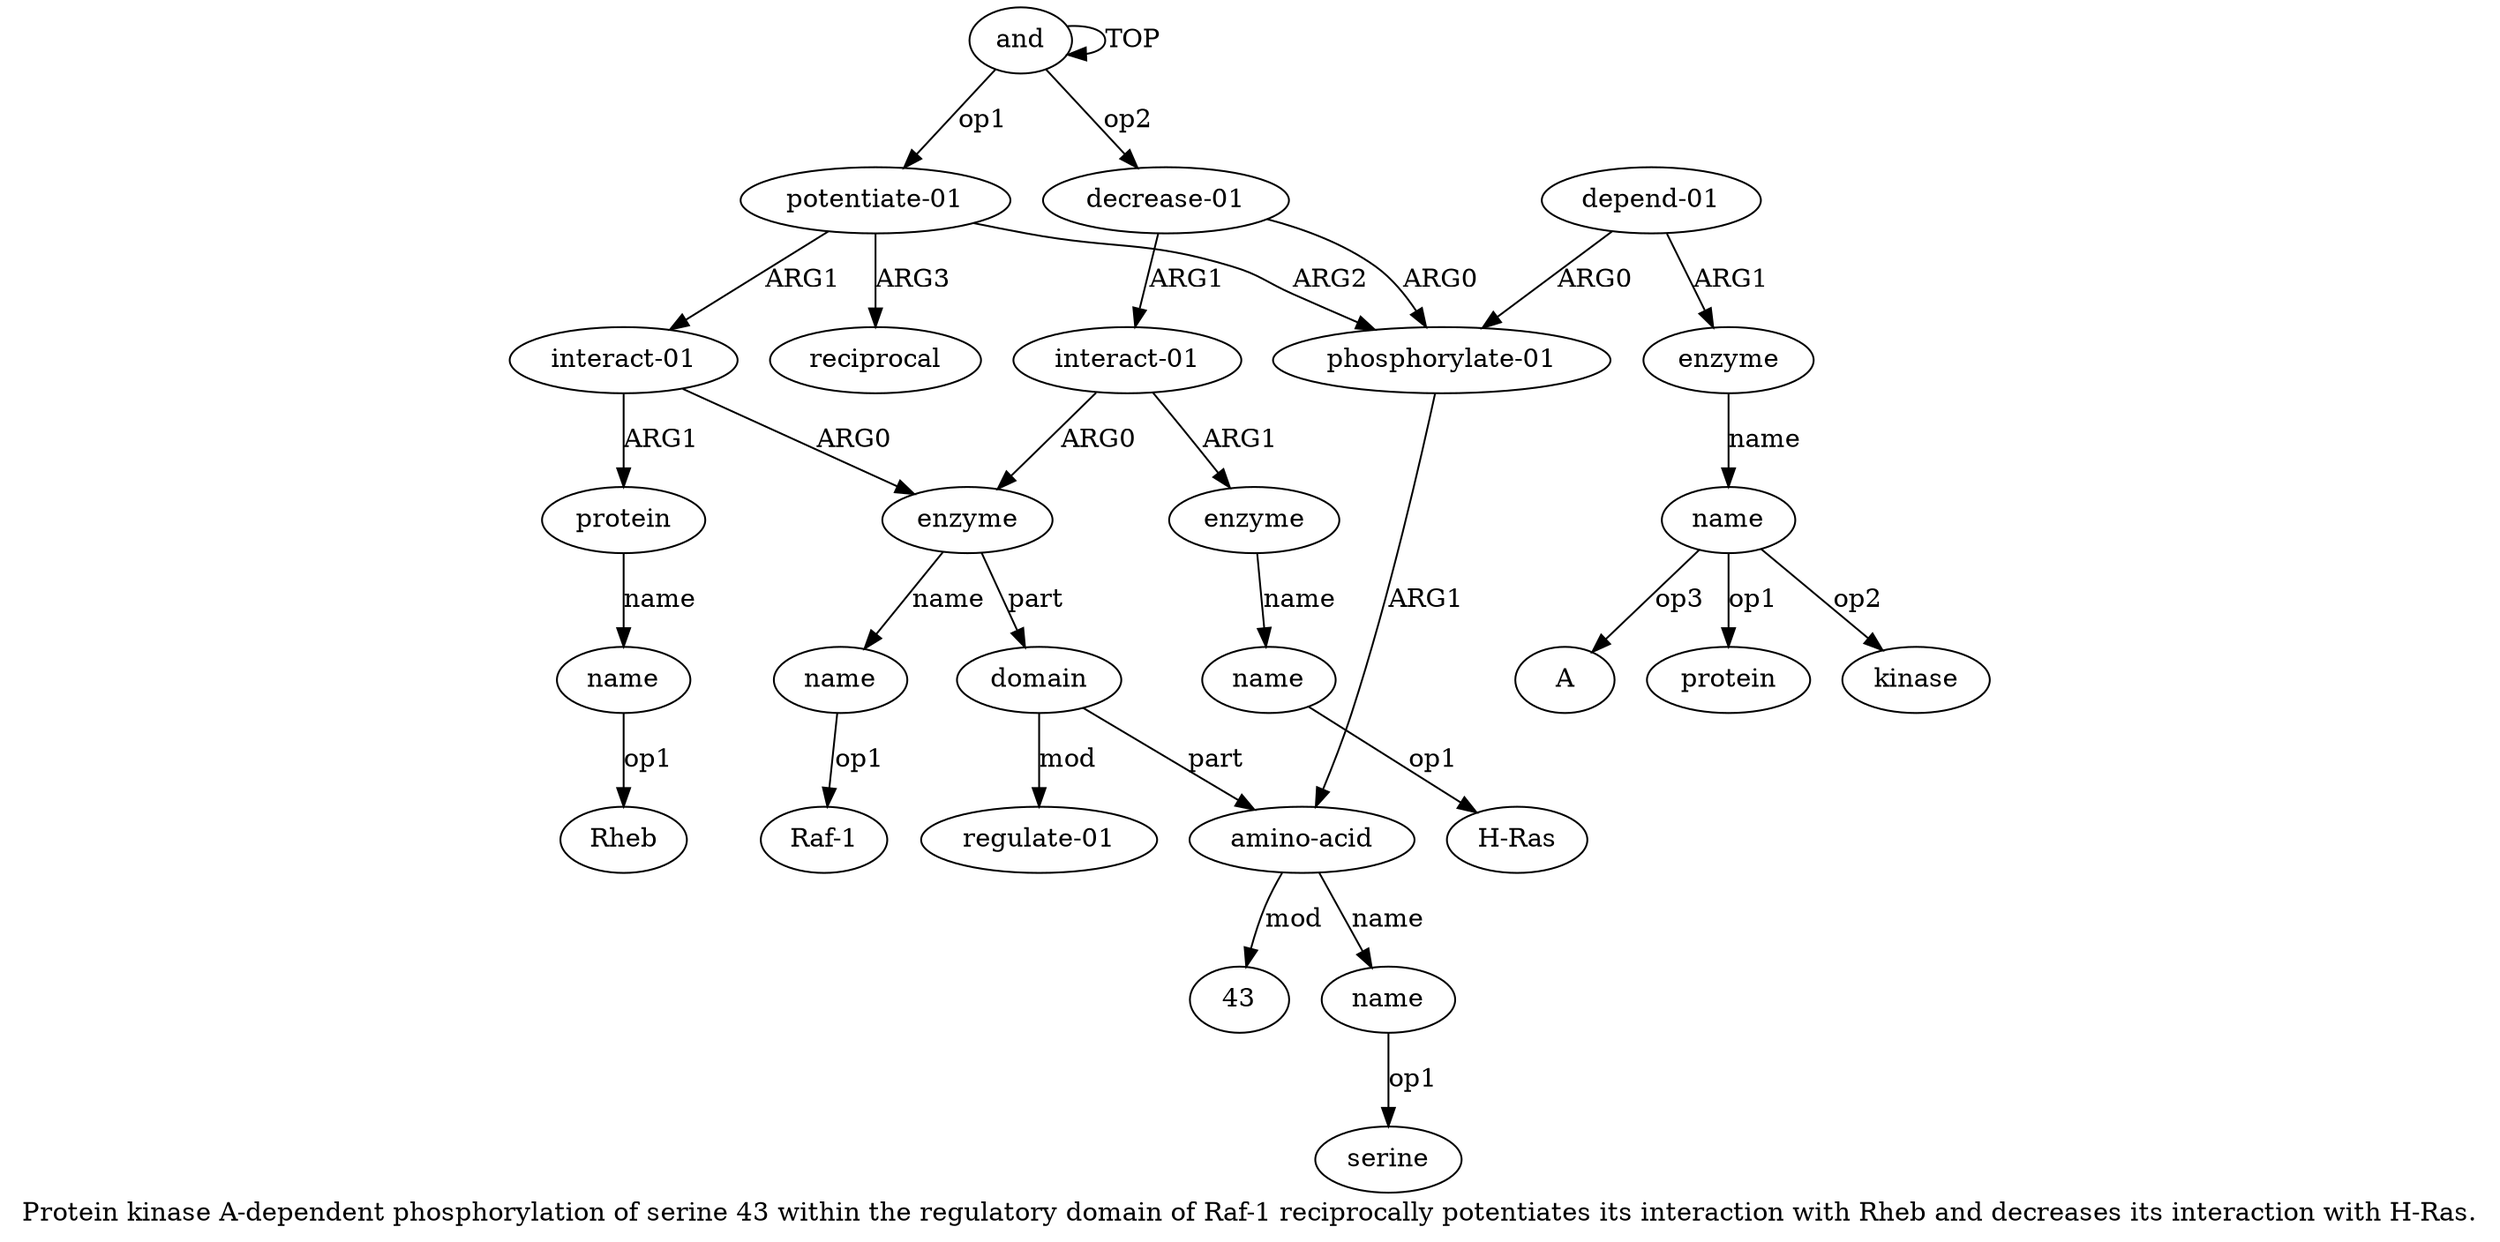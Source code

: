 digraph  {
	graph [label="Protein kinase A-dependent phosphorylation of serine 43 within the regulatory domain of Raf-1 reciprocally potentiates its interaction \
with Rheb and decreases its interaction with H-Ras."];
	node [label="\N"];
	"a4 Rheb"	 [color=black,
		gold_ind=-1,
		gold_label=Rheb,
		label=Rheb,
		test_ind=-1,
		test_label=Rheb];
	"a7 serine"	 [color=black,
		gold_ind=-1,
		gold_label=serine,
		label=serine,
		test_ind=-1,
		test_label=serine];
	"a11 Raf-1"	 [color=black,
		gold_ind=-1,
		gold_label="Raf-1",
		label="Raf-1",
		test_ind=-1,
		test_label="Raf-1"];
	"a19 H-Ras"	 [color=black,
		gold_ind=-1,
		gold_label="H-Ras",
		label="H-Ras",
		test_ind=-1,
		test_label="H-Ras"];
	a15	 [color=black,
		gold_ind=15,
		gold_label=reciprocal,
		label=reciprocal,
		test_ind=15,
		test_label=reciprocal];
	a14	 [color=black,
		gold_ind=14,
		gold_label=name,
		label=name,
		test_ind=14,
		test_label=name];
	"a14 protein"	 [color=black,
		gold_ind=-1,
		gold_label=protein,
		label=protein,
		test_ind=-1,
		test_label=protein];
	a14 -> "a14 protein" [key=0,
	color=black,
	gold_label=op1,
	label=op1,
	test_label=op1];
"a14 kinase" [color=black,
	gold_ind=-1,
	gold_label=kinase,
	label=kinase,
	test_ind=-1,
	test_label=kinase];
a14 -> "a14 kinase" [key=0,
color=black,
gold_label=op2,
label=op2,
test_label=op2];
"a14 A" [color=black,
gold_ind=-1,
gold_label=A,
label=A,
test_ind=-1,
test_label=A];
a14 -> "a14 A" [key=0,
color=black,
gold_label=op3,
label=op3,
test_label=op3];
a17 [color=black,
gold_ind=17,
gold_label="interact-01",
label="interact-01",
test_ind=17,
test_label="interact-01"];
a10 [color=black,
gold_ind=10,
gold_label=enzyme,
label=enzyme,
test_ind=10,
test_label=enzyme];
a17 -> a10 [key=0,
color=black,
gold_label=ARG0,
label=ARG0,
test_label=ARG0];
a18 [color=black,
gold_ind=18,
gold_label=enzyme,
label=enzyme,
test_ind=18,
test_label=enzyme];
a17 -> a18 [key=0,
color=black,
gold_label=ARG1,
label=ARG1,
test_label=ARG1];
a16 [color=black,
gold_ind=16,
gold_label="decrease-01",
label="decrease-01",
test_ind=16,
test_label="decrease-01"];
a16 -> a17 [key=0,
color=black,
gold_label=ARG1,
label=ARG1,
test_label=ARG1];
a5 [color=black,
gold_ind=5,
gold_label="phosphorylate-01",
label="phosphorylate-01",
test_ind=5,
test_label="phosphorylate-01"];
a16 -> a5 [key=0,
color=black,
gold_label=ARG0,
label=ARG0,
test_label=ARG0];
a11 [color=black,
gold_ind=11,
gold_label=name,
label=name,
test_ind=11,
test_label=name];
a11 -> "a11 Raf-1" [key=0,
color=black,
gold_label=op1,
label=op1,
test_label=op1];
a10 -> a11 [key=0,
color=black,
gold_label=name,
label=name,
test_label=name];
a8 [color=black,
gold_ind=8,
gold_label=domain,
label=domain,
test_ind=8,
test_label=domain];
a10 -> a8 [key=0,
color=black,
gold_label=part,
label=part,
test_label=part];
a13 [color=black,
gold_ind=13,
gold_label=enzyme,
label=enzyme,
test_ind=13,
test_label=enzyme];
a13 -> a14 [key=0,
color=black,
gold_label=name,
label=name,
test_label=name];
a12 [color=black,
gold_ind=12,
gold_label="depend-01",
label="depend-01",
test_ind=12,
test_label="depend-01"];
a12 -> a13 [key=0,
color=black,
gold_label=ARG1,
label=ARG1,
test_label=ARG1];
a12 -> a5 [key=0,
color=black,
gold_label=ARG0,
label=ARG0,
test_label=ARG0];
a19 [color=black,
gold_ind=19,
gold_label=name,
label=name,
test_ind=19,
test_label=name];
a19 -> "a19 H-Ras" [key=0,
color=black,
gold_label=op1,
label=op1,
test_label=op1];
a18 -> a19 [key=0,
color=black,
gold_label=name,
label=name,
test_label=name];
"a6 43" [color=black,
gold_ind=-1,
gold_label=43,
label=43,
test_ind=-1,
test_label=43];
a1 [color=black,
gold_ind=1,
gold_label="potentiate-01",
label="potentiate-01",
test_ind=1,
test_label="potentiate-01"];
a1 -> a15 [key=0,
color=black,
gold_label=ARG3,
label=ARG3,
test_label=ARG3];
a2 [color=black,
gold_ind=2,
gold_label="interact-01",
label="interact-01",
test_ind=2,
test_label="interact-01"];
a1 -> a2 [key=0,
color=black,
gold_label=ARG1,
label=ARG1,
test_label=ARG1];
a1 -> a5 [key=0,
color=black,
gold_label=ARG2,
label=ARG2,
test_label=ARG2];
a0 [color=black,
gold_ind=0,
gold_label=and,
label=and,
test_ind=0,
test_label=and];
a0 -> a16 [key=0,
color=black,
gold_label=op2,
label=op2,
test_label=op2];
a0 -> a1 [key=0,
color=black,
gold_label=op1,
label=op1,
test_label=op1];
a0 -> a0 [key=0,
color=black,
gold_label=TOP,
label=TOP,
test_label=TOP];
a3 [color=black,
gold_ind=3,
gold_label=protein,
label=protein,
test_ind=3,
test_label=protein];
a4 [color=black,
gold_ind=4,
gold_label=name,
label=name,
test_ind=4,
test_label=name];
a3 -> a4 [key=0,
color=black,
gold_label=name,
label=name,
test_label=name];
a2 -> a10 [key=0,
color=black,
gold_label=ARG0,
label=ARG0,
test_label=ARG0];
a2 -> a3 [key=0,
color=black,
gold_label=ARG1,
label=ARG1,
test_label=ARG1];
a6 [color=black,
gold_ind=6,
gold_label="amino-acid",
label="amino-acid",
test_ind=6,
test_label="amino-acid"];
a5 -> a6 [key=0,
color=black,
gold_label=ARG1,
label=ARG1,
test_label=ARG1];
a4 -> "a4 Rheb" [key=0,
color=black,
gold_label=op1,
label=op1,
test_label=op1];
a7 [color=black,
gold_ind=7,
gold_label=name,
label=name,
test_ind=7,
test_label=name];
a7 -> "a7 serine" [key=0,
color=black,
gold_label=op1,
label=op1,
test_label=op1];
a6 -> "a6 43" [key=0,
color=black,
gold_label=mod,
label=mod,
test_label=mod];
a6 -> a7 [key=0,
color=black,
gold_label=name,
label=name,
test_label=name];
a9 [color=black,
gold_ind=9,
gold_label="regulate-01",
label="regulate-01",
test_ind=9,
test_label="regulate-01"];
a8 -> a6 [key=0,
color=black,
gold_label=part,
label=part,
test_label=part];
a8 -> a9 [key=0,
color=black,
gold_label=mod,
label=mod,
test_label=mod];
}
